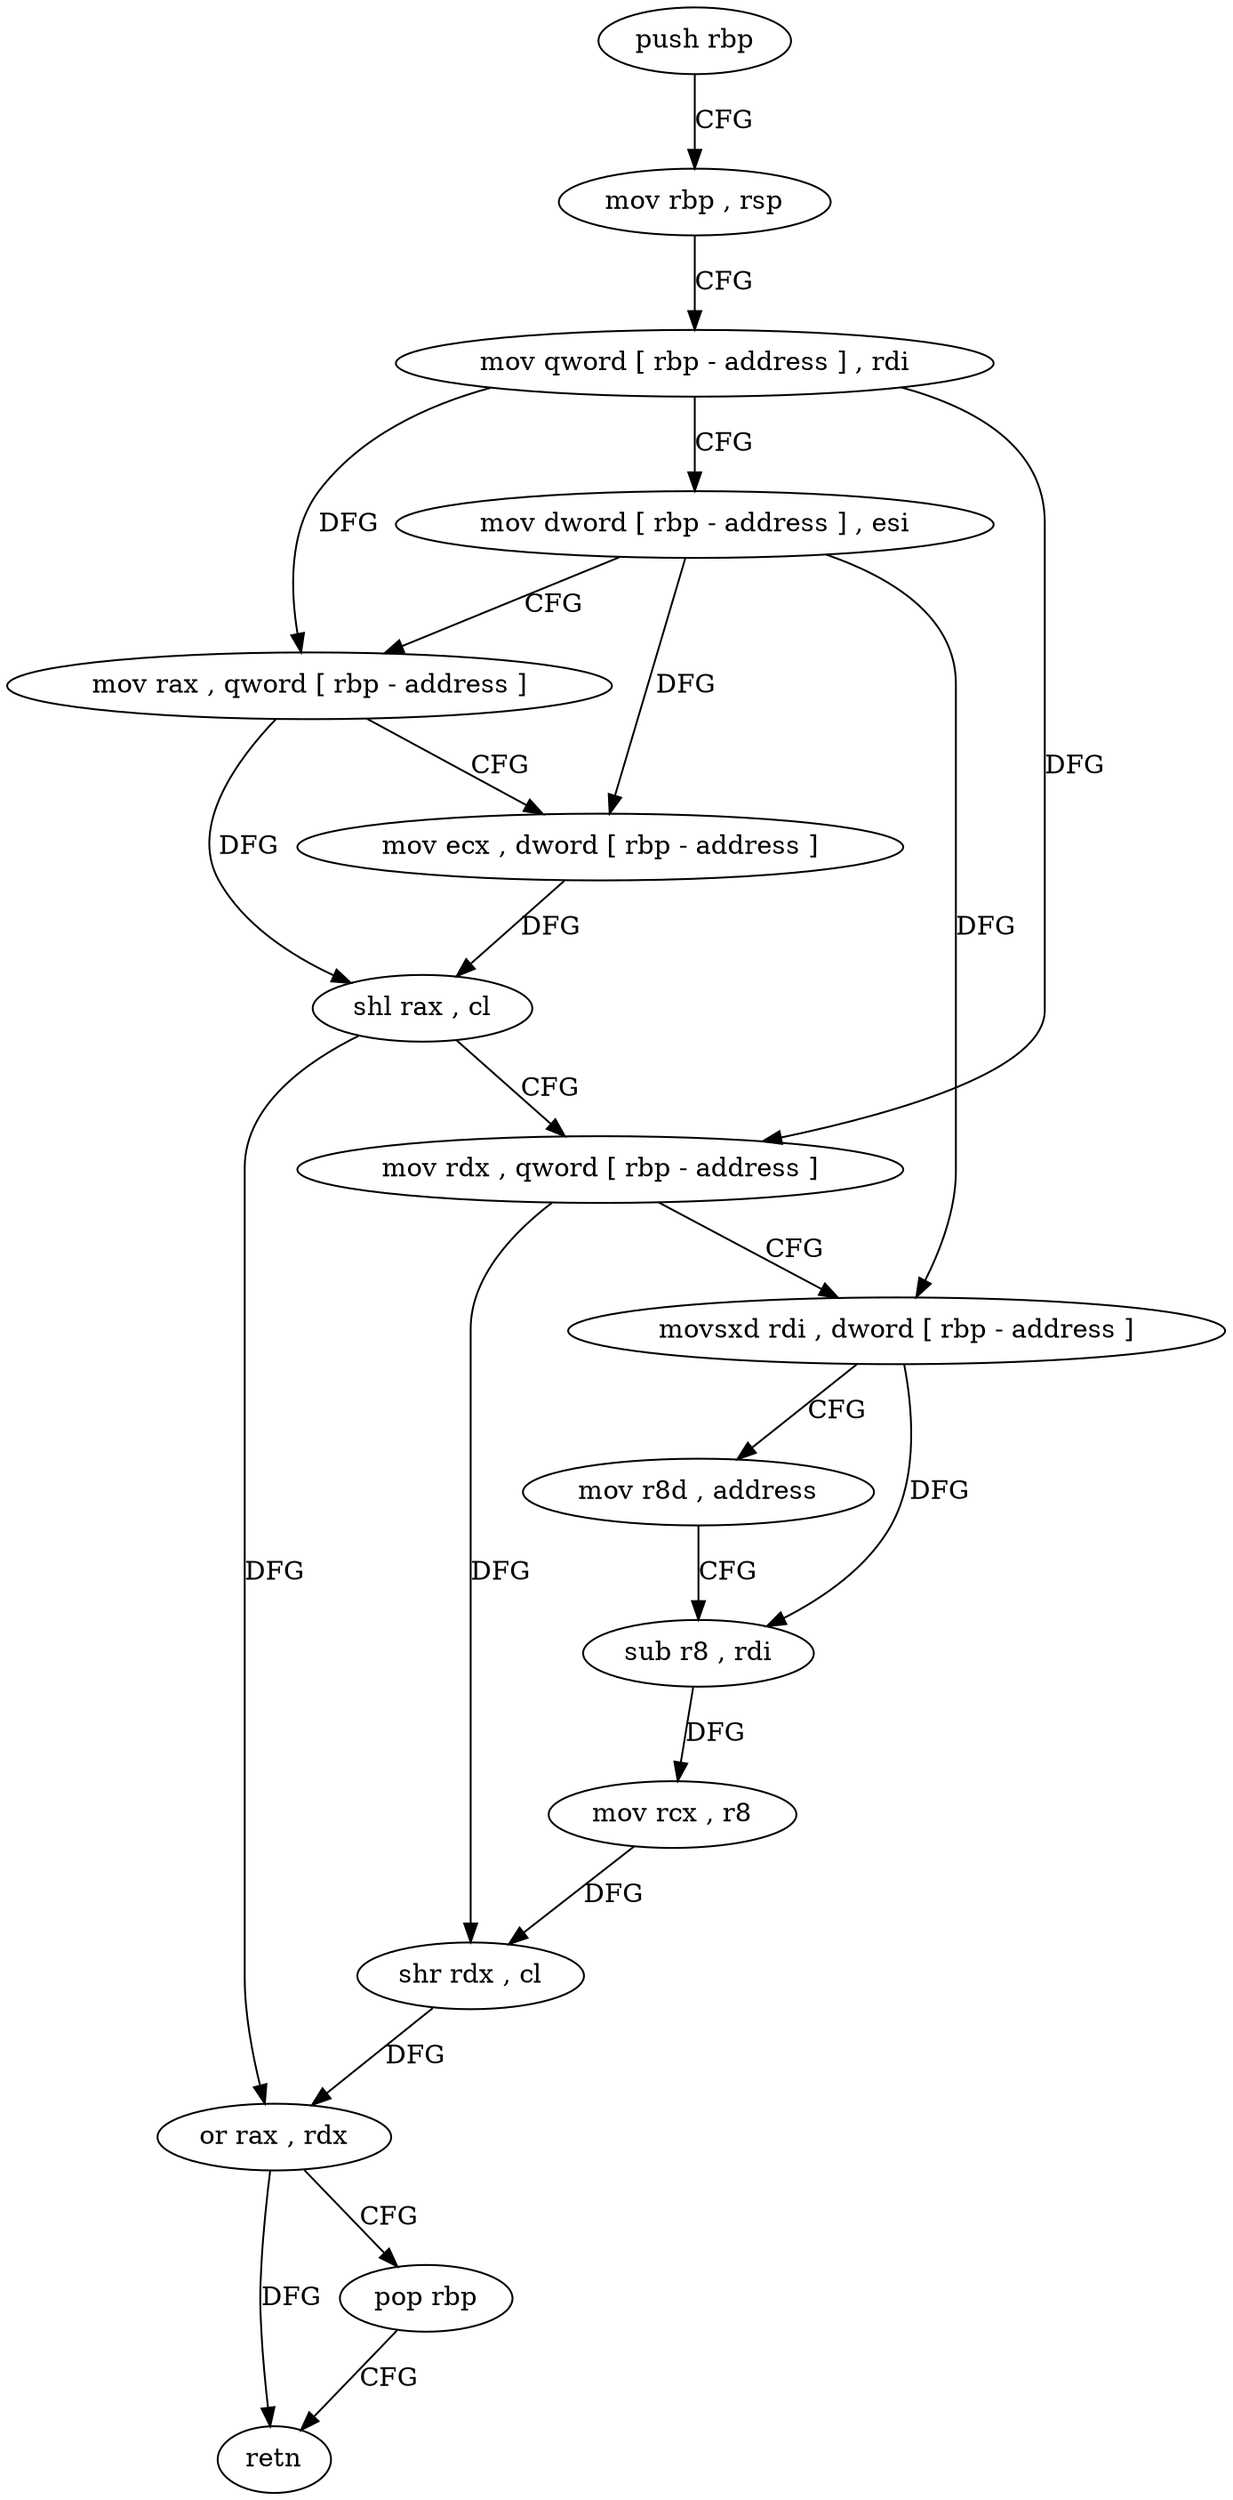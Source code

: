 digraph "func" {
"4277232" [label = "push rbp" ]
"4277233" [label = "mov rbp , rsp" ]
"4277236" [label = "mov qword [ rbp - address ] , rdi" ]
"4277240" [label = "mov dword [ rbp - address ] , esi" ]
"4277243" [label = "mov rax , qword [ rbp - address ]" ]
"4277247" [label = "mov ecx , dword [ rbp - address ]" ]
"4277250" [label = "shl rax , cl" ]
"4277253" [label = "mov rdx , qword [ rbp - address ]" ]
"4277257" [label = "movsxd rdi , dword [ rbp - address ]" ]
"4277261" [label = "mov r8d , address" ]
"4277267" [label = "sub r8 , rdi" ]
"4277270" [label = "mov rcx , r8" ]
"4277273" [label = "shr rdx , cl" ]
"4277276" [label = "or rax , rdx" ]
"4277279" [label = "pop rbp" ]
"4277280" [label = "retn" ]
"4277232" -> "4277233" [ label = "CFG" ]
"4277233" -> "4277236" [ label = "CFG" ]
"4277236" -> "4277240" [ label = "CFG" ]
"4277236" -> "4277243" [ label = "DFG" ]
"4277236" -> "4277253" [ label = "DFG" ]
"4277240" -> "4277243" [ label = "CFG" ]
"4277240" -> "4277247" [ label = "DFG" ]
"4277240" -> "4277257" [ label = "DFG" ]
"4277243" -> "4277247" [ label = "CFG" ]
"4277243" -> "4277250" [ label = "DFG" ]
"4277247" -> "4277250" [ label = "DFG" ]
"4277250" -> "4277253" [ label = "CFG" ]
"4277250" -> "4277276" [ label = "DFG" ]
"4277253" -> "4277257" [ label = "CFG" ]
"4277253" -> "4277273" [ label = "DFG" ]
"4277257" -> "4277261" [ label = "CFG" ]
"4277257" -> "4277267" [ label = "DFG" ]
"4277261" -> "4277267" [ label = "CFG" ]
"4277267" -> "4277270" [ label = "DFG" ]
"4277270" -> "4277273" [ label = "DFG" ]
"4277273" -> "4277276" [ label = "DFG" ]
"4277276" -> "4277279" [ label = "CFG" ]
"4277276" -> "4277280" [ label = "DFG" ]
"4277279" -> "4277280" [ label = "CFG" ]
}
